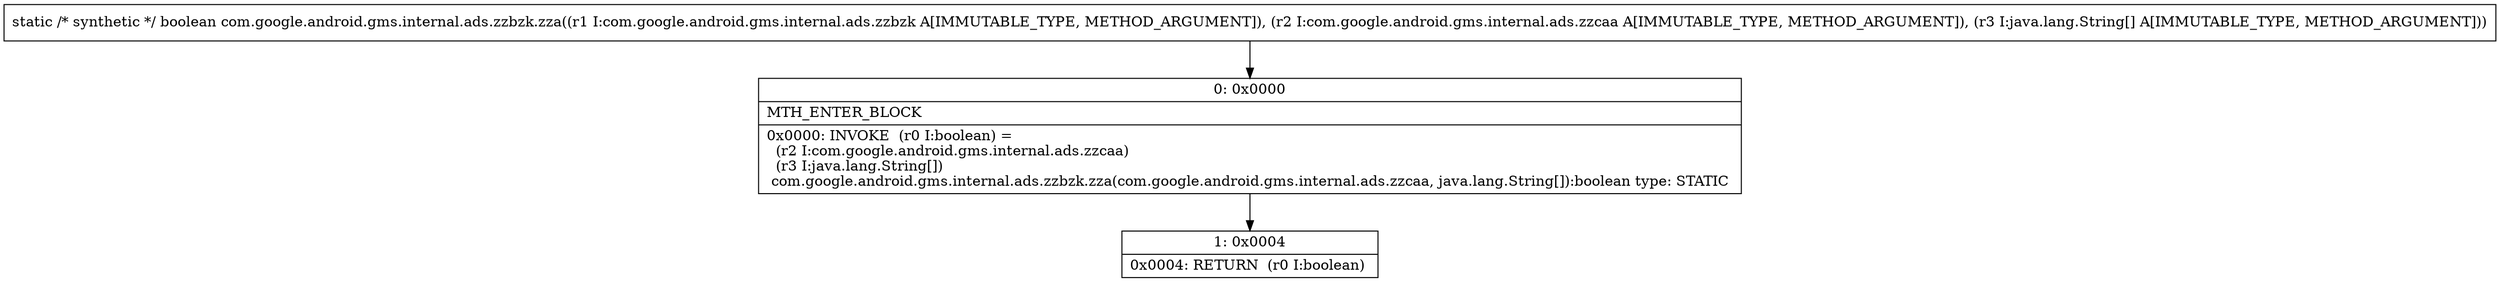 digraph "CFG forcom.google.android.gms.internal.ads.zzbzk.zza(Lcom\/google\/android\/gms\/internal\/ads\/zzbzk;Lcom\/google\/android\/gms\/internal\/ads\/zzcaa;[Ljava\/lang\/String;)Z" {
Node_0 [shape=record,label="{0\:\ 0x0000|MTH_ENTER_BLOCK\l|0x0000: INVOKE  (r0 I:boolean) = \l  (r2 I:com.google.android.gms.internal.ads.zzcaa)\l  (r3 I:java.lang.String[])\l com.google.android.gms.internal.ads.zzbzk.zza(com.google.android.gms.internal.ads.zzcaa, java.lang.String[]):boolean type: STATIC \l}"];
Node_1 [shape=record,label="{1\:\ 0x0004|0x0004: RETURN  (r0 I:boolean) \l}"];
MethodNode[shape=record,label="{static \/* synthetic *\/ boolean com.google.android.gms.internal.ads.zzbzk.zza((r1 I:com.google.android.gms.internal.ads.zzbzk A[IMMUTABLE_TYPE, METHOD_ARGUMENT]), (r2 I:com.google.android.gms.internal.ads.zzcaa A[IMMUTABLE_TYPE, METHOD_ARGUMENT]), (r3 I:java.lang.String[] A[IMMUTABLE_TYPE, METHOD_ARGUMENT])) }"];
MethodNode -> Node_0;
Node_0 -> Node_1;
}

